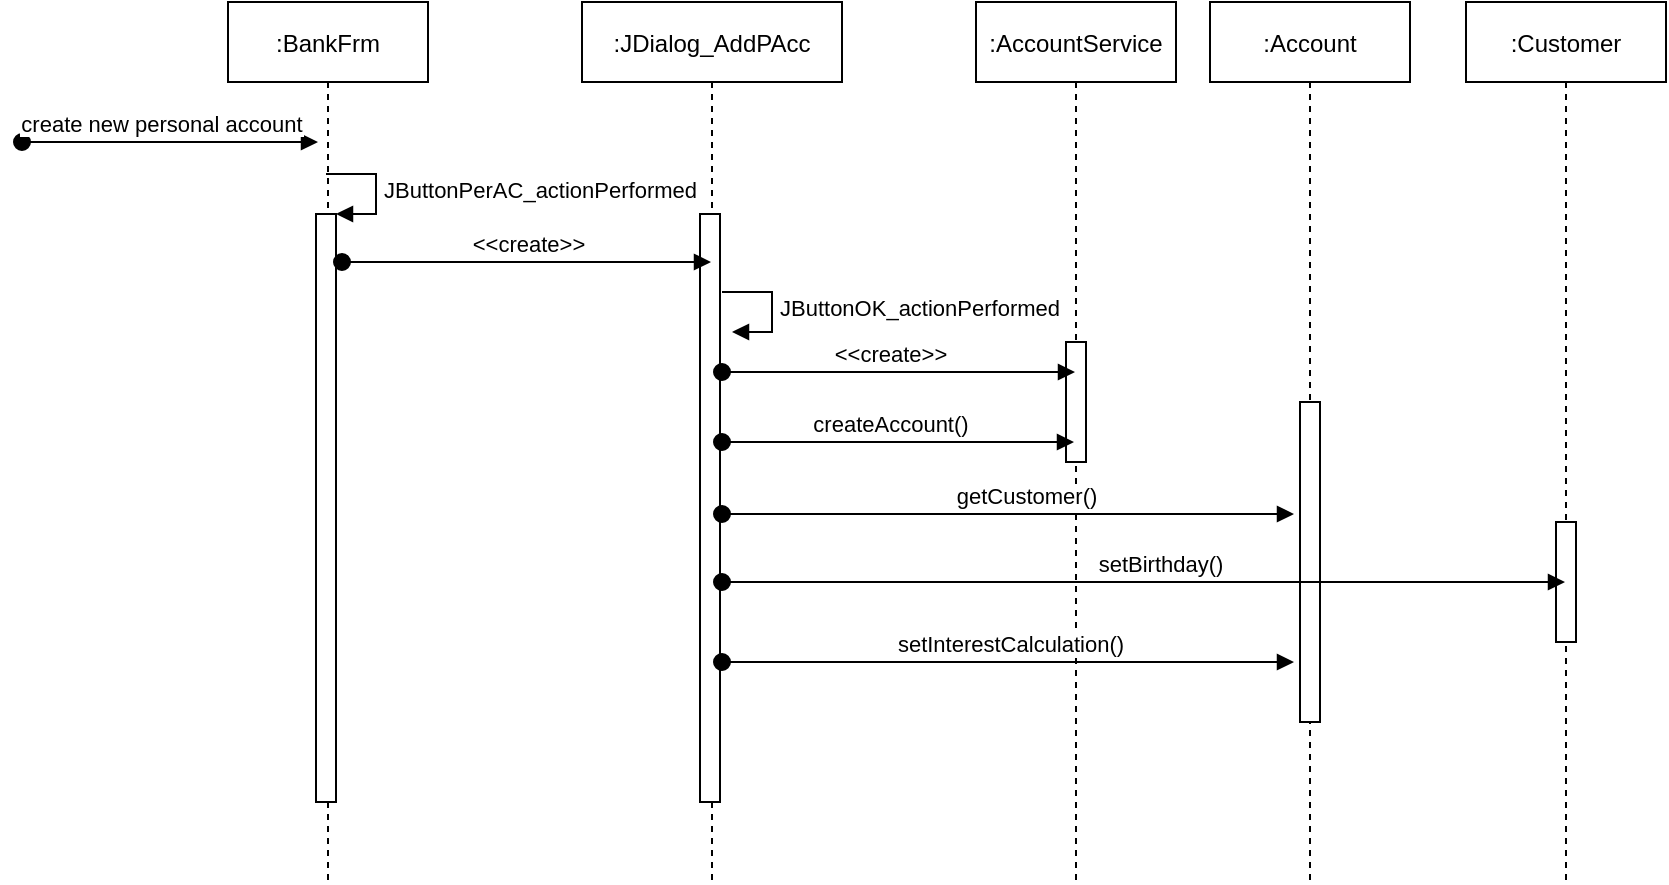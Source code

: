 <mxfile version="13.9.9" type="device"><diagram id="kgpKYQtTHZ0yAKxKKP6v" name="Page-1"><mxGraphModel dx="2959" dy="492" grid="1" gridSize="10" guides="1" tooltips="1" connect="1" arrows="1" fold="1" page="1" pageScale="1" pageWidth="850" pageHeight="1100" math="0" shadow="0"><root><mxCell id="0"/><mxCell id="1" parent="0"/><mxCell id="3nuBFxr9cyL0pnOWT2aG-1" value=":AccountService" style="shape=umlLifeline;perimeter=lifelinePerimeter;container=1;collapsible=0;recursiveResize=0;rounded=0;shadow=0;strokeWidth=1;" parent="1" vertex="1"><mxGeometry x="-369" y="80" width="100" height="440" as="geometry"/></mxCell><mxCell id="eTb7ikXqM6L-fqKEgFi2-3" value="" style="html=1;points=[];perimeter=orthogonalPerimeter;" vertex="1" parent="3nuBFxr9cyL0pnOWT2aG-1"><mxGeometry x="45" y="170" width="10" height="60" as="geometry"/></mxCell><mxCell id="3nuBFxr9cyL0pnOWT2aG-5" value=":Account" style="shape=umlLifeline;perimeter=lifelinePerimeter;container=1;collapsible=0;recursiveResize=0;rounded=0;shadow=0;strokeWidth=1;" parent="1" vertex="1"><mxGeometry x="-252" y="80" width="100" height="440" as="geometry"/></mxCell><mxCell id="3nuBFxr9cyL0pnOWT2aG-6" value="" style="points=[];perimeter=orthogonalPerimeter;rounded=0;shadow=0;strokeWidth=1;" parent="3nuBFxr9cyL0pnOWT2aG-5" vertex="1"><mxGeometry x="45" y="200" width="10" height="160" as="geometry"/></mxCell><mxCell id="eTb7ikXqM6L-fqKEgFi2-1" value=":Customer" style="shape=umlLifeline;perimeter=lifelinePerimeter;container=1;collapsible=0;recursiveResize=0;rounded=0;shadow=0;strokeWidth=1;" vertex="1" parent="1"><mxGeometry x="-124" y="80" width="100" height="440" as="geometry"/></mxCell><mxCell id="eTb7ikXqM6L-fqKEgFi2-2" value="" style="points=[];perimeter=orthogonalPerimeter;rounded=0;shadow=0;strokeWidth=1;" vertex="1" parent="eTb7ikXqM6L-fqKEgFi2-1"><mxGeometry x="45" y="260" width="10" height="60" as="geometry"/></mxCell><mxCell id="eTb7ikXqM6L-fqKEgFi2-5" value=":BankFrm" style="shape=umlLifeline;perimeter=lifelinePerimeter;container=1;collapsible=0;recursiveResize=0;rounded=0;shadow=0;strokeWidth=1;" vertex="1" parent="1"><mxGeometry x="-743" y="80" width="100" height="440" as="geometry"/></mxCell><mxCell id="eTb7ikXqM6L-fqKEgFi2-6" value="create new personal account" style="verticalAlign=bottom;startArrow=oval;endArrow=block;startSize=8;shadow=0;strokeWidth=1;" edge="1" parent="eTb7ikXqM6L-fqKEgFi2-5"><mxGeometry x="-0.054" relative="1" as="geometry"><mxPoint x="-103" y="70" as="sourcePoint"/><mxPoint x="45" y="70" as="targetPoint"/><mxPoint as="offset"/></mxGeometry></mxCell><mxCell id="eTb7ikXqM6L-fqKEgFi2-9" value="" style="html=1;points=[];perimeter=orthogonalPerimeter;" vertex="1" parent="eTb7ikXqM6L-fqKEgFi2-5"><mxGeometry x="44" y="106" width="10" height="294" as="geometry"/></mxCell><mxCell id="eTb7ikXqM6L-fqKEgFi2-10" value="JButtonPerAC_actionPerformed" style="edgeStyle=orthogonalEdgeStyle;html=1;align=left;spacingLeft=2;endArrow=block;rounded=0;entryX=1;entryY=0;" edge="1" target="eTb7ikXqM6L-fqKEgFi2-9" parent="eTb7ikXqM6L-fqKEgFi2-5"><mxGeometry relative="1" as="geometry"><mxPoint x="49" y="86" as="sourcePoint"/><Array as="points"><mxPoint x="74" y="86"/></Array></mxGeometry></mxCell><mxCell id="eTb7ikXqM6L-fqKEgFi2-11" value=":JDialog_AddPAcc" style="shape=umlLifeline;perimeter=lifelinePerimeter;container=1;collapsible=0;recursiveResize=0;rounded=0;shadow=0;strokeWidth=1;" vertex="1" parent="1"><mxGeometry x="-566" y="80" width="130" height="440" as="geometry"/></mxCell><mxCell id="eTb7ikXqM6L-fqKEgFi2-13" value="" style="html=1;points=[];perimeter=orthogonalPerimeter;" vertex="1" parent="eTb7ikXqM6L-fqKEgFi2-11"><mxGeometry x="59" y="106" width="10" height="294" as="geometry"/></mxCell><mxCell id="eTb7ikXqM6L-fqKEgFi2-15" value="&amp;lt;&amp;lt;create&amp;gt;&amp;gt;" style="html=1;verticalAlign=bottom;startArrow=oval;startFill=1;endArrow=block;startSize=8;" edge="1" parent="1" target="eTb7ikXqM6L-fqKEgFi2-11"><mxGeometry width="60" relative="1" as="geometry"><mxPoint x="-686" y="210" as="sourcePoint"/><mxPoint x="-626" y="210" as="targetPoint"/></mxGeometry></mxCell><mxCell id="eTb7ikXqM6L-fqKEgFi2-16" value="JButtonOK_actionPerformed" style="edgeStyle=orthogonalEdgeStyle;html=1;align=left;spacingLeft=2;endArrow=block;rounded=0;entryX=1;entryY=0;" edge="1" parent="1"><mxGeometry relative="1" as="geometry"><mxPoint x="-496" y="225" as="sourcePoint"/><Array as="points"><mxPoint x="-471" y="225"/></Array><mxPoint x="-491" y="245.0" as="targetPoint"/></mxGeometry></mxCell><mxCell id="eTb7ikXqM6L-fqKEgFi2-17" value="&amp;lt;&amp;lt;create&amp;gt;&amp;gt;" style="html=1;verticalAlign=bottom;startArrow=oval;startFill=1;endArrow=block;startSize=8;" edge="1" parent="1" target="3nuBFxr9cyL0pnOWT2aG-1"><mxGeometry x="-0.05" width="60" relative="1" as="geometry"><mxPoint x="-496" y="265" as="sourcePoint"/><mxPoint x="-436" y="265" as="targetPoint"/><mxPoint as="offset"/></mxGeometry></mxCell><mxCell id="eTb7ikXqM6L-fqKEgFi2-18" value="createAccount()" style="html=1;verticalAlign=bottom;startArrow=oval;startFill=1;endArrow=block;startSize=8;" edge="1" parent="1"><mxGeometry x="-0.05" width="60" relative="1" as="geometry"><mxPoint x="-496" y="300" as="sourcePoint"/><mxPoint x="-320" y="300" as="targetPoint"/><mxPoint as="offset"/></mxGeometry></mxCell><mxCell id="eTb7ikXqM6L-fqKEgFi2-19" value="getCustomer()" style="html=1;verticalAlign=bottom;startArrow=oval;startFill=1;endArrow=block;startSize=8;" edge="1" parent="1"><mxGeometry x="0.06" width="60" relative="1" as="geometry"><mxPoint x="-496" y="336" as="sourcePoint"/><mxPoint x="-210" y="336" as="targetPoint"/><mxPoint as="offset"/></mxGeometry></mxCell><mxCell id="eTb7ikXqM6L-fqKEgFi2-20" value="setBirthday()" style="html=1;verticalAlign=bottom;startArrow=oval;startFill=1;endArrow=block;startSize=8;" edge="1" parent="1" target="eTb7ikXqM6L-fqKEgFi2-1"><mxGeometry x="0.04" width="60" relative="1" as="geometry"><mxPoint x="-496" y="370" as="sourcePoint"/><mxPoint x="-137.5" y="370" as="targetPoint"/><mxPoint as="offset"/></mxGeometry></mxCell><mxCell id="eTb7ikXqM6L-fqKEgFi2-21" value="setInterestCalculation()" style="html=1;verticalAlign=bottom;startArrow=oval;startFill=1;endArrow=block;startSize=8;" edge="1" parent="1"><mxGeometry x="0.004" width="60" relative="1" as="geometry"><mxPoint x="-496" y="410" as="sourcePoint"/><mxPoint x="-210" y="410" as="targetPoint"/><mxPoint as="offset"/></mxGeometry></mxCell></root></mxGraphModel></diagram></mxfile>